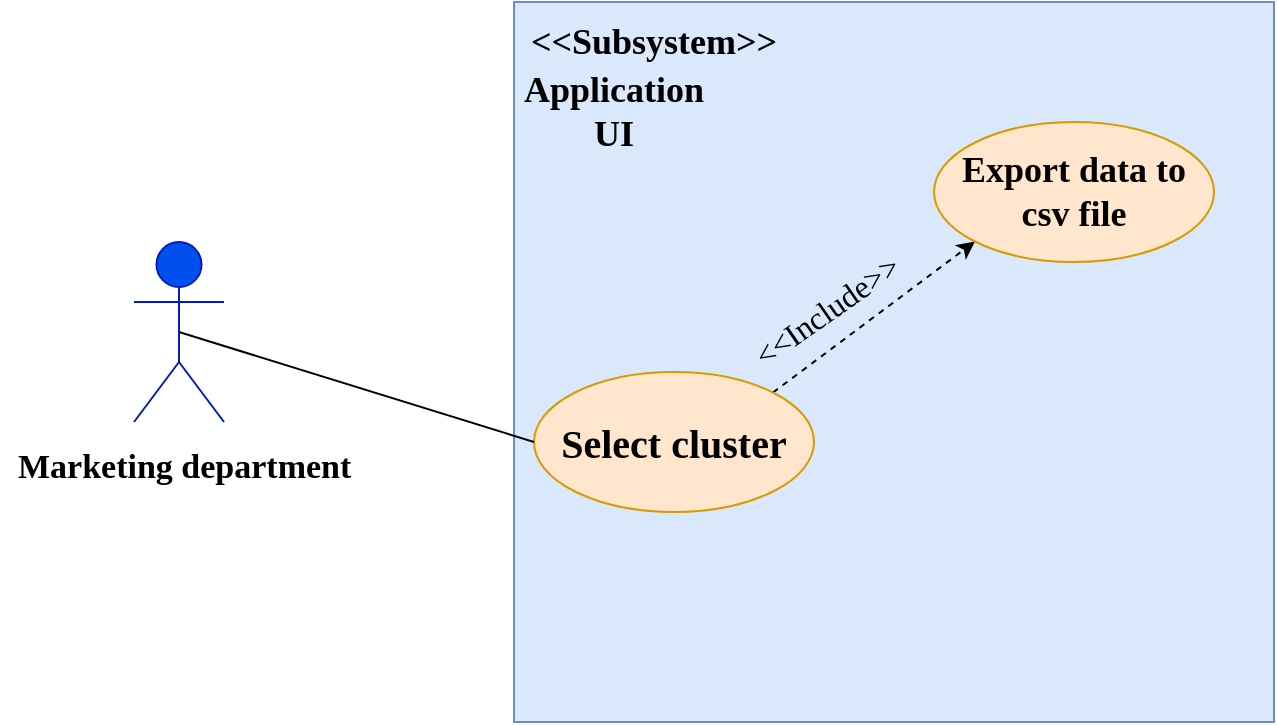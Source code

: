 <mxfile version="10.6.0" type="device"><diagram id="Qpt_V_P9yoGmr7-dyMj9" name="Page-1"><mxGraphModel dx="992" dy="503" grid="1" gridSize="10" guides="1" tooltips="1" connect="1" arrows="1" fold="1" page="1" pageScale="1" pageWidth="850" pageHeight="1100" math="0" shadow="0"><root><mxCell id="0"/><mxCell id="1" parent="0"/><mxCell id="kMIm6G86bEZDdfOXRnLU-16" value="" style="rounded=0;whiteSpace=wrap;html=1;fillColor=#dae8fc;strokeColor=#6c8ebf;" parent="1" vertex="1"><mxGeometry x="340" y="130" width="380" height="360" as="geometry"/></mxCell><mxCell id="kMIm6G86bEZDdfOXRnLU-5" style="rounded=0;orthogonalLoop=1;jettySize=auto;html=1;exitX=1;exitY=0;exitDx=0;exitDy=0;entryX=0;entryY=1;entryDx=0;entryDy=0;endArrow=classic;endFill=1;dashed=1;" parent="1" source="kMIm6G86bEZDdfOXRnLU-1" target="kMIm6G86bEZDdfOXRnLU-3" edge="1"><mxGeometry relative="1" as="geometry"/></mxCell><mxCell id="kMIm6G86bEZDdfOXRnLU-1" value="&lt;font face=&quot;Times New Roman&quot; size=&quot;1&quot;&gt;&lt;b style=&quot;font-size: 20px&quot;&gt;Select cluster&lt;/b&gt;&lt;/font&gt;" style="ellipse;whiteSpace=wrap;html=1;fillColor=#ffe6cc;strokeColor=#d79b00;" parent="1" vertex="1"><mxGeometry x="350" y="315" width="140" height="70" as="geometry"/></mxCell><mxCell id="kMIm6G86bEZDdfOXRnLU-3" value="&lt;font face=&quot;Times New Roman&quot; size=&quot;1&quot;&gt;&lt;b style=&quot;font-size: 18px&quot;&gt;Export data to csv file&lt;/b&gt;&lt;/font&gt;" style="ellipse;whiteSpace=wrap;html=1;fillColor=#ffe6cc;strokeColor=#d79b00;" parent="1" vertex="1"><mxGeometry x="550" y="190" width="140" height="70" as="geometry"/></mxCell><mxCell id="kMIm6G86bEZDdfOXRnLU-8" style="edgeStyle=none;rounded=0;orthogonalLoop=1;jettySize=auto;html=1;exitX=0.5;exitY=0.5;exitDx=0;exitDy=0;exitPerimeter=0;entryX=0;entryY=0.5;entryDx=0;entryDy=0;endArrow=none;endFill=0;" parent="1" source="kMIm6G86bEZDdfOXRnLU-6" target="kMIm6G86bEZDdfOXRnLU-1" edge="1"><mxGeometry relative="1" as="geometry"/></mxCell><mxCell id="kMIm6G86bEZDdfOXRnLU-6" value="&lt;font style=&quot;font-size: 18px&quot; face=&quot;Times New Roman&quot;&gt;&lt;b&gt;Marketing Department&lt;/b&gt;&lt;/font&gt;" style="shape=umlActor;verticalLabelPosition=bottom;labelBackgroundColor=#ffffff;verticalAlign=top;html=1;fillColor=#0050ef;strokeColor=#001DBC;fontColor=#ffffff;" parent="1" vertex="1"><mxGeometry x="150" y="250" width="45" height="90" as="geometry"/></mxCell><mxCell id="kMIm6G86bEZDdfOXRnLU-9" value="&lt;font style=&quot;font-size: 16px ; font-weight: normal&quot; face=&quot;Verdana&quot;&gt;&amp;lt;&amp;lt;Include&amp;gt;&amp;gt;&lt;br&gt;&lt;br&gt;&lt;/font&gt;" style="text;html=1;resizable=0;points=[];autosize=1;align=left;verticalAlign=top;spacingTop=-4;rotation=-35;fontStyle=1" parent="1" vertex="1"><mxGeometry x="450" y="260" width="130" height="30" as="geometry"/></mxCell><mxCell id="kMIm6G86bEZDdfOXRnLU-17" value="&lt;b&gt;&lt;font face=&quot;Times New Roman&quot; style=&quot;font-size: 18px&quot;&gt;&amp;lt;&amp;lt;Subsystem&amp;gt;&amp;gt;&lt;/font&gt;&lt;/b&gt;" style="text;html=1;strokeColor=none;fillColor=none;align=center;verticalAlign=middle;whiteSpace=wrap;rounded=0;" parent="1" vertex="1"><mxGeometry x="390" y="140" width="40" height="20" as="geometry"/></mxCell><mxCell id="kMIm6G86bEZDdfOXRnLU-20" value="&lt;b&gt;&lt;font face=&quot;Times New Roman&quot; style=&quot;font-size: 18px&quot;&gt;Application UI&lt;/font&gt;&lt;/b&gt;" style="text;html=1;strokeColor=none;fillColor=none;align=center;verticalAlign=middle;whiteSpace=wrap;rounded=0;" parent="1" vertex="1"><mxGeometry x="370" y="170" width="40" height="30" as="geometry"/></mxCell><mxCell id="LDpUiipxn-pjCXJm2fQB-6" value="&lt;b&gt;&lt;font style=&quot;font-size: 17px&quot; face=&quot;Times New Roman&quot;&gt;Marketing department&lt;/font&gt;&lt;/b&gt;" style="text;html=1;resizable=0;points=[];autosize=1;align=left;verticalAlign=top;spacingTop=-4;" vertex="1" parent="1"><mxGeometry x="90" y="350" width="180" height="20" as="geometry"/></mxCell></root></mxGraphModel></diagram></mxfile>